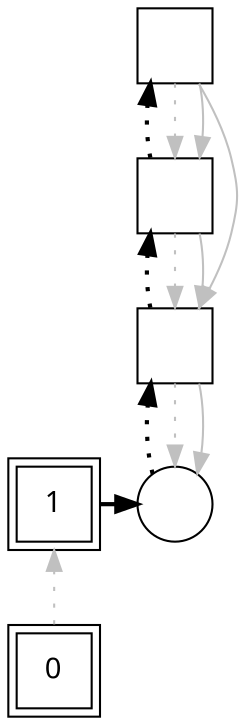 digraph G {
rankdir = BT;
Node [ fontname="Apple Symbols"];
Player		[ label="1" shape=square peripheries=2];
Ground		[ label="0" shape=square peripheries=2];
Sausage		[ label="" shape=circle];
Island0		[ label="" shape=square];
Island1		[ label="" shape=square];
Island2		[ label="" shape=square];
{rank=same; Player,Sausage};
	"Ground" -> "Player" [style=dotted color="gray"];
	"Player" -> "Sausage" [constraint=false  penwidth=2];
	"Island0" -> "Sausage" [style=dotted color="gray"];
	"Sausage" -> "Island0" [style=dotted  penwidth=2];
	"Island1" -> "Island0" [style=dotted color="gray"];
	"Island0" -> "Island1" [style=dotted  penwidth=2];
	"Island0" -> "Sausage" [constraint=false color="gray"];
	"Island2" -> "Island1" [style=dotted color="gray"];
	"Island1" -> "Island2" [style=dotted  penwidth=2];
	"Island1" -> "Island0" [constraint=false color="gray"];
	"Island2" -> "Island1" [constraint=false color="gray"];
	"Island2" -> "Island0" [constraint=false color="gray"];
}